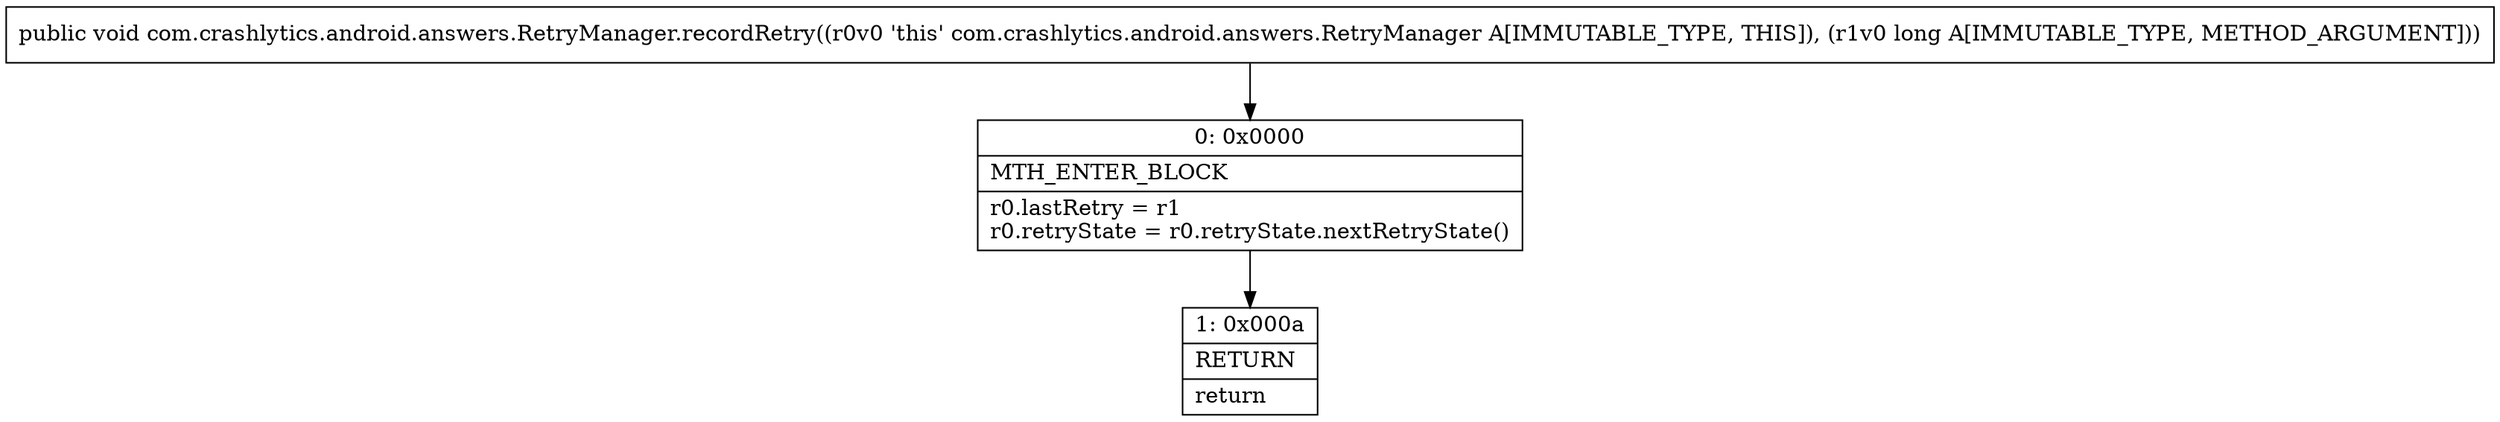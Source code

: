 digraph "CFG forcom.crashlytics.android.answers.RetryManager.recordRetry(J)V" {
Node_0 [shape=record,label="{0\:\ 0x0000|MTH_ENTER_BLOCK\l|r0.lastRetry = r1\lr0.retryState = r0.retryState.nextRetryState()\l}"];
Node_1 [shape=record,label="{1\:\ 0x000a|RETURN\l|return\l}"];
MethodNode[shape=record,label="{public void com.crashlytics.android.answers.RetryManager.recordRetry((r0v0 'this' com.crashlytics.android.answers.RetryManager A[IMMUTABLE_TYPE, THIS]), (r1v0 long A[IMMUTABLE_TYPE, METHOD_ARGUMENT])) }"];
MethodNode -> Node_0;
Node_0 -> Node_1;
}

